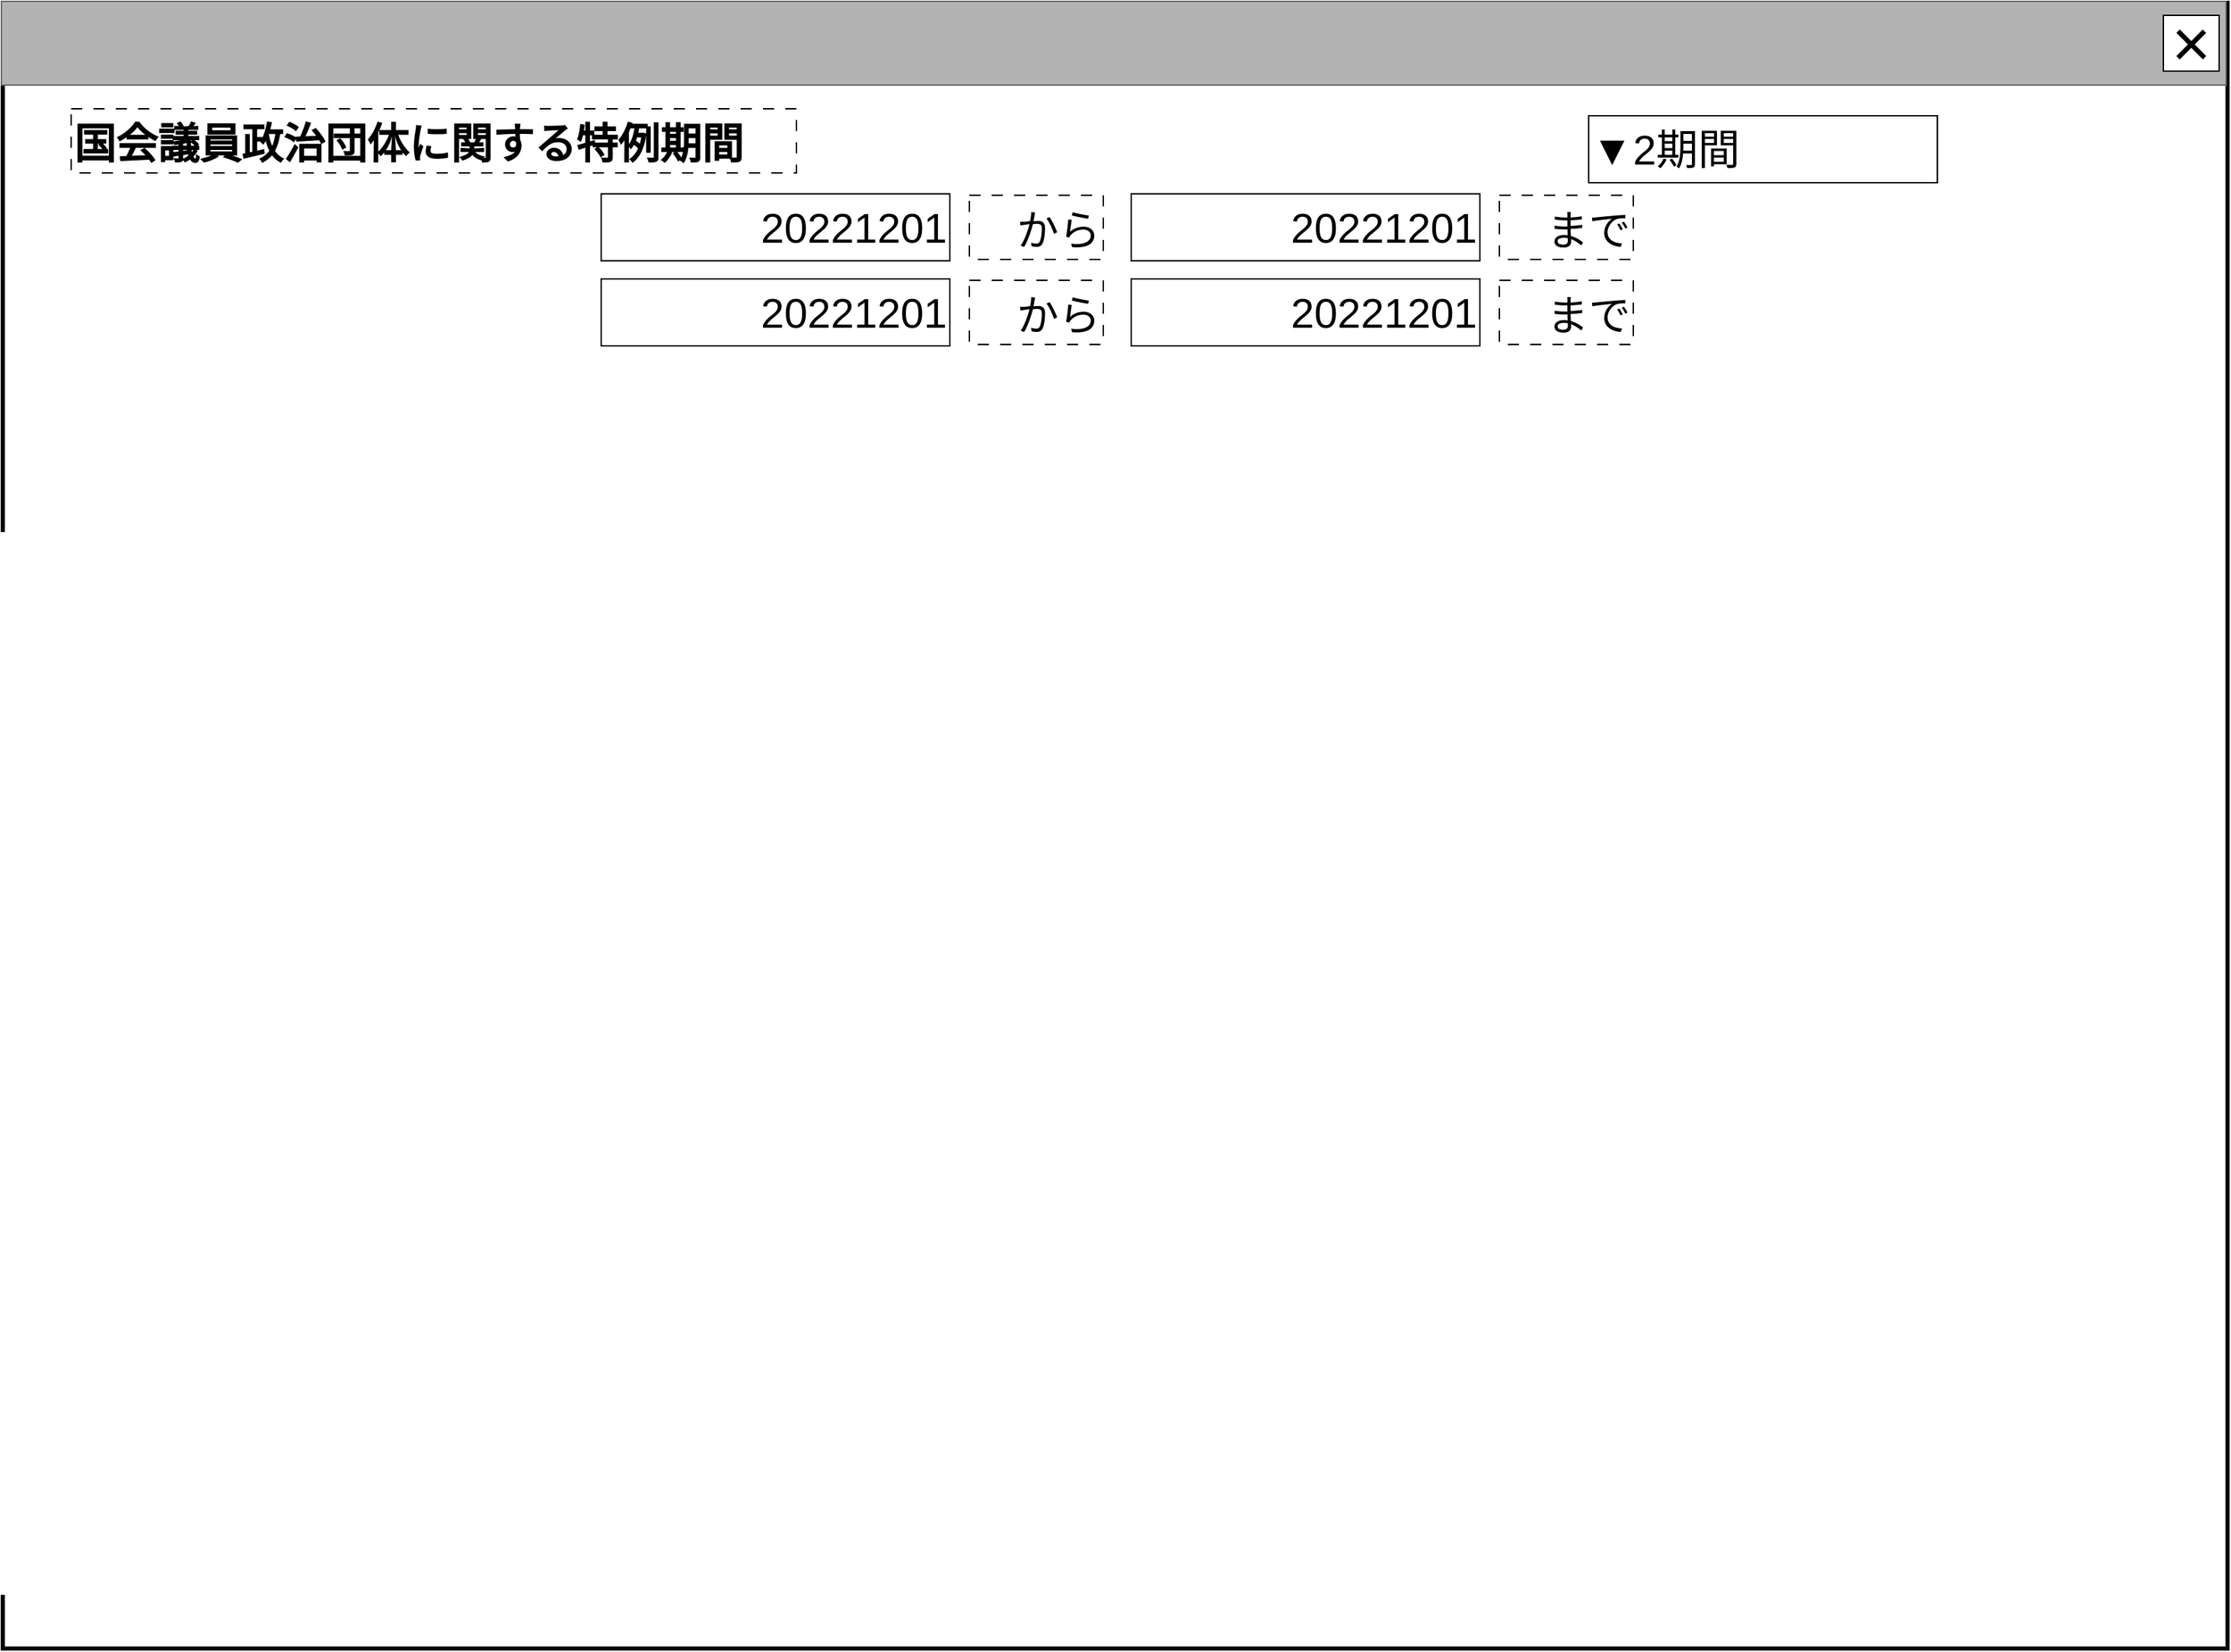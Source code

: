 <mxfile version="22.1.16" type="device">
  <diagram name="ページ1" id="LE8fIzdrHe0wcv1LTvfw">
    <mxGraphModel dx="2429" dy="1303" grid="1" gridSize="10" guides="1" tooltips="1" connect="1" arrows="1" fold="1" page="1" pageScale="1" pageWidth="1600" pageHeight="1200" math="0" shadow="0">
      <root>
        <mxCell id="0" />
        <mxCell id="cFaB45KztUIKXS-_cTrr-4" value="背景" style="locked=1;" parent="0" visible="0" />
        <mxCell id="cFaB45KztUIKXS-_cTrr-5" value="" style="rounded=0;whiteSpace=wrap;html=1;strokeWidth=3;" parent="cFaB45KztUIKXS-_cTrr-4" vertex="1">
          <mxGeometry x="1" y="1" width="1595" height="1180" as="geometry" />
        </mxCell>
        <mxCell id="cFaB45KztUIKXS-_cTrr-6" value="" style="rounded=0;whiteSpace=wrap;html=1;fillColor=#B3B3B3;fontColor=#333333;strokeColor=#666666;" parent="cFaB45KztUIKXS-_cTrr-4" vertex="1">
          <mxGeometry width="1595" height="60" as="geometry" />
        </mxCell>
        <mxCell id="cFaB45KztUIKXS-_cTrr-7" value="&lt;font style=&quot;font-size: 48px;&quot;&gt;×&lt;/font&gt;" style="rounded=0;whiteSpace=wrap;html=1;" parent="cFaB45KztUIKXS-_cTrr-4" vertex="1">
          <mxGeometry x="1550" y="10" width="40" height="40" as="geometry" />
        </mxCell>
        <mxCell id="cFaB45KztUIKXS-_cTrr-8" value="" style="rounded=0;whiteSpace=wrap;html=1;" parent="cFaB45KztUIKXS-_cTrr-4" vertex="1">
          <mxGeometry x="830" y="670" width="120" height="60" as="geometry" />
        </mxCell>
        <mxCell id="cFaB45KztUIKXS-_cTrr-9" value="ウインドウ" style="locked=1;" parent="0" />
        <mxCell id="cFaB45KztUIKXS-_cTrr-10" value="" style="rounded=0;whiteSpace=wrap;html=1;strokeWidth=3;" parent="cFaB45KztUIKXS-_cTrr-9" vertex="1">
          <mxGeometry x="1" y="1" width="1595" height="1180" as="geometry" />
        </mxCell>
        <mxCell id="cFaB45KztUIKXS-_cTrr-11" value="" style="rounded=0;whiteSpace=wrap;html=1;fillColor=#B3B3B3;fontColor=#333333;strokeColor=#666666;" parent="cFaB45KztUIKXS-_cTrr-9" vertex="1">
          <mxGeometry width="1595" height="60" as="geometry" />
        </mxCell>
        <mxCell id="cFaB45KztUIKXS-_cTrr-12" value="&lt;font style=&quot;font-size: 48px;&quot;&gt;×&lt;/font&gt;" style="rounded=0;whiteSpace=wrap;html=1;" parent="cFaB45KztUIKXS-_cTrr-9" vertex="1">
          <mxGeometry x="1550" y="10" width="40" height="40" as="geometry" />
        </mxCell>
        <mxCell id="cFaB45KztUIKXS-_cTrr-14" value="名称未設定レイヤ" style="" parent="0" />
        <mxCell id="Kgi5Ca2M0rnQf_F53l2L-0" value="&lt;span style=&quot;font-size: 30px;&quot;&gt;&lt;b&gt;国会議員政治団体に関する特例期間&lt;/b&gt;&lt;/span&gt;" style="rounded=0;whiteSpace=wrap;html=1;align=left;dashed=1;dashPattern=8 8;verticalAlign=bottom;" vertex="1" parent="cFaB45KztUIKXS-_cTrr-14">
          <mxGeometry x="50" y="77" width="520" height="46" as="geometry" />
        </mxCell>
        <mxCell id="Kgi5Ca2M0rnQf_F53l2L-1" value="&lt;font style=&quot;font-size: 30px;&quot;&gt;20221201&lt;/font&gt;" style="rounded=0;whiteSpace=wrap;html=1;align=right;" vertex="1" parent="cFaB45KztUIKXS-_cTrr-14">
          <mxGeometry x="430" y="138" width="250" height="48" as="geometry" />
        </mxCell>
        <mxCell id="Kgi5Ca2M0rnQf_F53l2L-2" value="&lt;span style=&quot;font-size: 30px;&quot;&gt;から&lt;/span&gt;" style="rounded=0;whiteSpace=wrap;html=1;align=right;dashed=1;dashPattern=8 8;verticalAlign=bottom;" vertex="1" parent="cFaB45KztUIKXS-_cTrr-14">
          <mxGeometry x="694" y="139" width="96" height="46" as="geometry" />
        </mxCell>
        <mxCell id="Kgi5Ca2M0rnQf_F53l2L-3" value="&lt;font style=&quot;font-size: 30px;&quot;&gt;20221201&lt;/font&gt;" style="rounded=0;whiteSpace=wrap;html=1;align=right;" vertex="1" parent="cFaB45KztUIKXS-_cTrr-14">
          <mxGeometry x="810" y="138" width="250" height="48" as="geometry" />
        </mxCell>
        <mxCell id="Kgi5Ca2M0rnQf_F53l2L-4" value="&lt;span style=&quot;font-size: 30px;&quot;&gt;まで&lt;/span&gt;" style="rounded=0;whiteSpace=wrap;html=1;align=right;dashed=1;dashPattern=8 8;verticalAlign=bottom;" vertex="1" parent="cFaB45KztUIKXS-_cTrr-14">
          <mxGeometry x="1074" y="139" width="96" height="46" as="geometry" />
        </mxCell>
        <mxCell id="Kgi5Ca2M0rnQf_F53l2L-5" value="&lt;font style=&quot;font-size: 30px;&quot;&gt;20221201&lt;/font&gt;" style="rounded=0;whiteSpace=wrap;html=1;align=right;" vertex="1" parent="cFaB45KztUIKXS-_cTrr-14">
          <mxGeometry x="430" y="199" width="250" height="48" as="geometry" />
        </mxCell>
        <mxCell id="Kgi5Ca2M0rnQf_F53l2L-6" value="&lt;span style=&quot;font-size: 30px;&quot;&gt;から&lt;/span&gt;" style="rounded=0;whiteSpace=wrap;html=1;align=right;dashed=1;dashPattern=8 8;verticalAlign=bottom;" vertex="1" parent="cFaB45KztUIKXS-_cTrr-14">
          <mxGeometry x="694" y="200" width="96" height="46" as="geometry" />
        </mxCell>
        <mxCell id="Kgi5Ca2M0rnQf_F53l2L-7" value="&lt;font style=&quot;font-size: 30px;&quot;&gt;20221201&lt;/font&gt;" style="rounded=0;whiteSpace=wrap;html=1;align=right;" vertex="1" parent="cFaB45KztUIKXS-_cTrr-14">
          <mxGeometry x="810" y="199" width="250" height="48" as="geometry" />
        </mxCell>
        <mxCell id="Kgi5Ca2M0rnQf_F53l2L-8" value="&lt;span style=&quot;font-size: 30px;&quot;&gt;まで&lt;/span&gt;" style="rounded=0;whiteSpace=wrap;html=1;align=right;dashed=1;dashPattern=8 8;verticalAlign=bottom;" vertex="1" parent="cFaB45KztUIKXS-_cTrr-14">
          <mxGeometry x="1074" y="200" width="96" height="46" as="geometry" />
        </mxCell>
        <mxCell id="Kgi5Ca2M0rnQf_F53l2L-9" value="&lt;font style=&quot;font-size: 30px;&quot;&gt;▼2期間&amp;nbsp;&lt;/font&gt;" style="rounded=0;whiteSpace=wrap;html=1;align=left;" vertex="1" parent="cFaB45KztUIKXS-_cTrr-14">
          <mxGeometry x="1138" y="82" width="250" height="48" as="geometry" />
        </mxCell>
      </root>
    </mxGraphModel>
  </diagram>
</mxfile>
